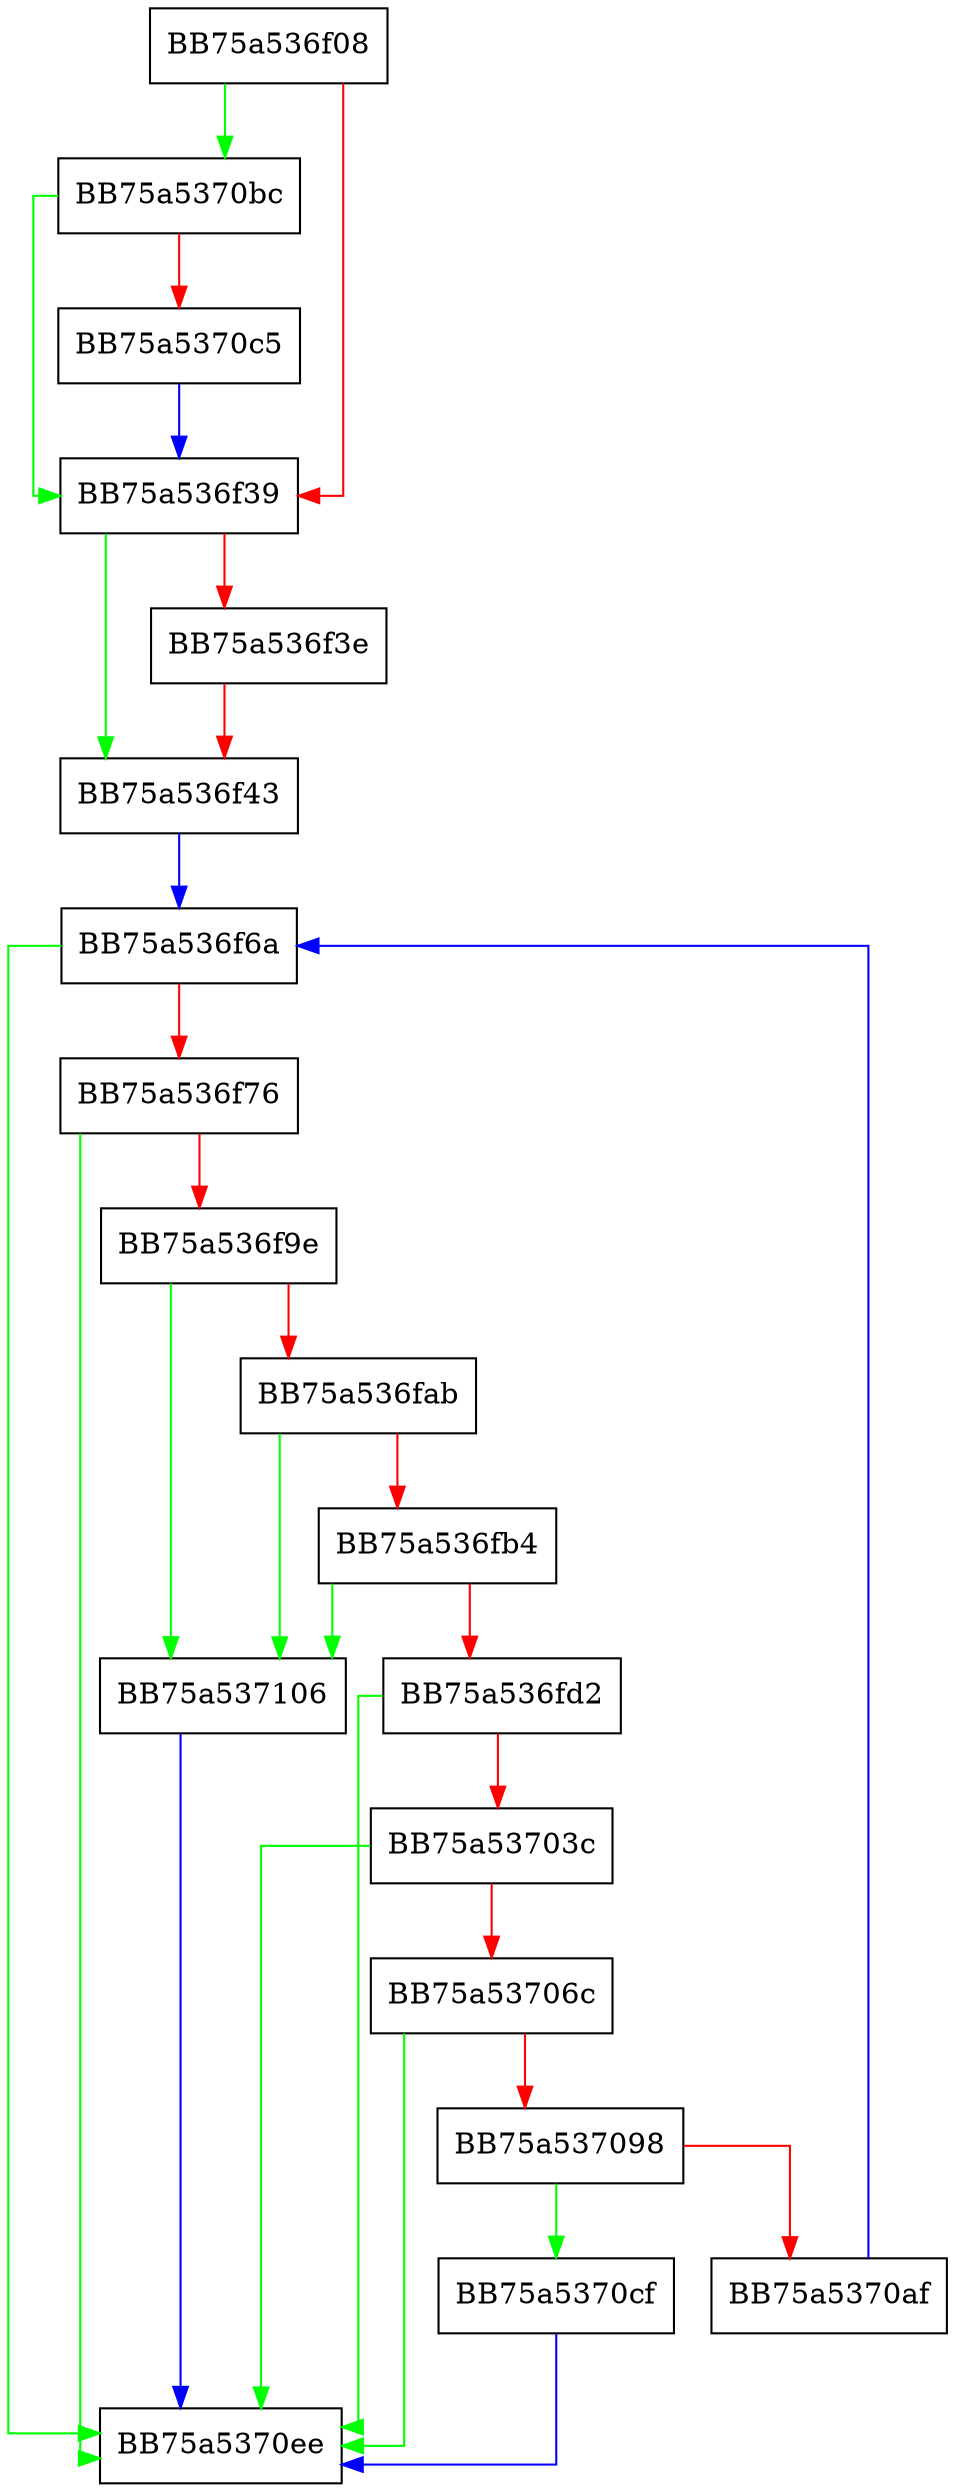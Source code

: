digraph search_leaf {
  node [shape="box"];
  graph [splines=ortho];
  BB75a536f08 -> BB75a5370bc [color="green"];
  BB75a536f08 -> BB75a536f39 [color="red"];
  BB75a536f39 -> BB75a536f43 [color="green"];
  BB75a536f39 -> BB75a536f3e [color="red"];
  BB75a536f3e -> BB75a536f43 [color="red"];
  BB75a536f43 -> BB75a536f6a [color="blue"];
  BB75a536f6a -> BB75a5370ee [color="green"];
  BB75a536f6a -> BB75a536f76 [color="red"];
  BB75a536f76 -> BB75a5370ee [color="green"];
  BB75a536f76 -> BB75a536f9e [color="red"];
  BB75a536f9e -> BB75a537106 [color="green"];
  BB75a536f9e -> BB75a536fab [color="red"];
  BB75a536fab -> BB75a537106 [color="green"];
  BB75a536fab -> BB75a536fb4 [color="red"];
  BB75a536fb4 -> BB75a537106 [color="green"];
  BB75a536fb4 -> BB75a536fd2 [color="red"];
  BB75a536fd2 -> BB75a5370ee [color="green"];
  BB75a536fd2 -> BB75a53703c [color="red"];
  BB75a53703c -> BB75a5370ee [color="green"];
  BB75a53703c -> BB75a53706c [color="red"];
  BB75a53706c -> BB75a5370ee [color="green"];
  BB75a53706c -> BB75a537098 [color="red"];
  BB75a537098 -> BB75a5370cf [color="green"];
  BB75a537098 -> BB75a5370af [color="red"];
  BB75a5370af -> BB75a536f6a [color="blue"];
  BB75a5370bc -> BB75a536f39 [color="green"];
  BB75a5370bc -> BB75a5370c5 [color="red"];
  BB75a5370c5 -> BB75a536f39 [color="blue"];
  BB75a5370cf -> BB75a5370ee [color="blue"];
  BB75a537106 -> BB75a5370ee [color="blue"];
}